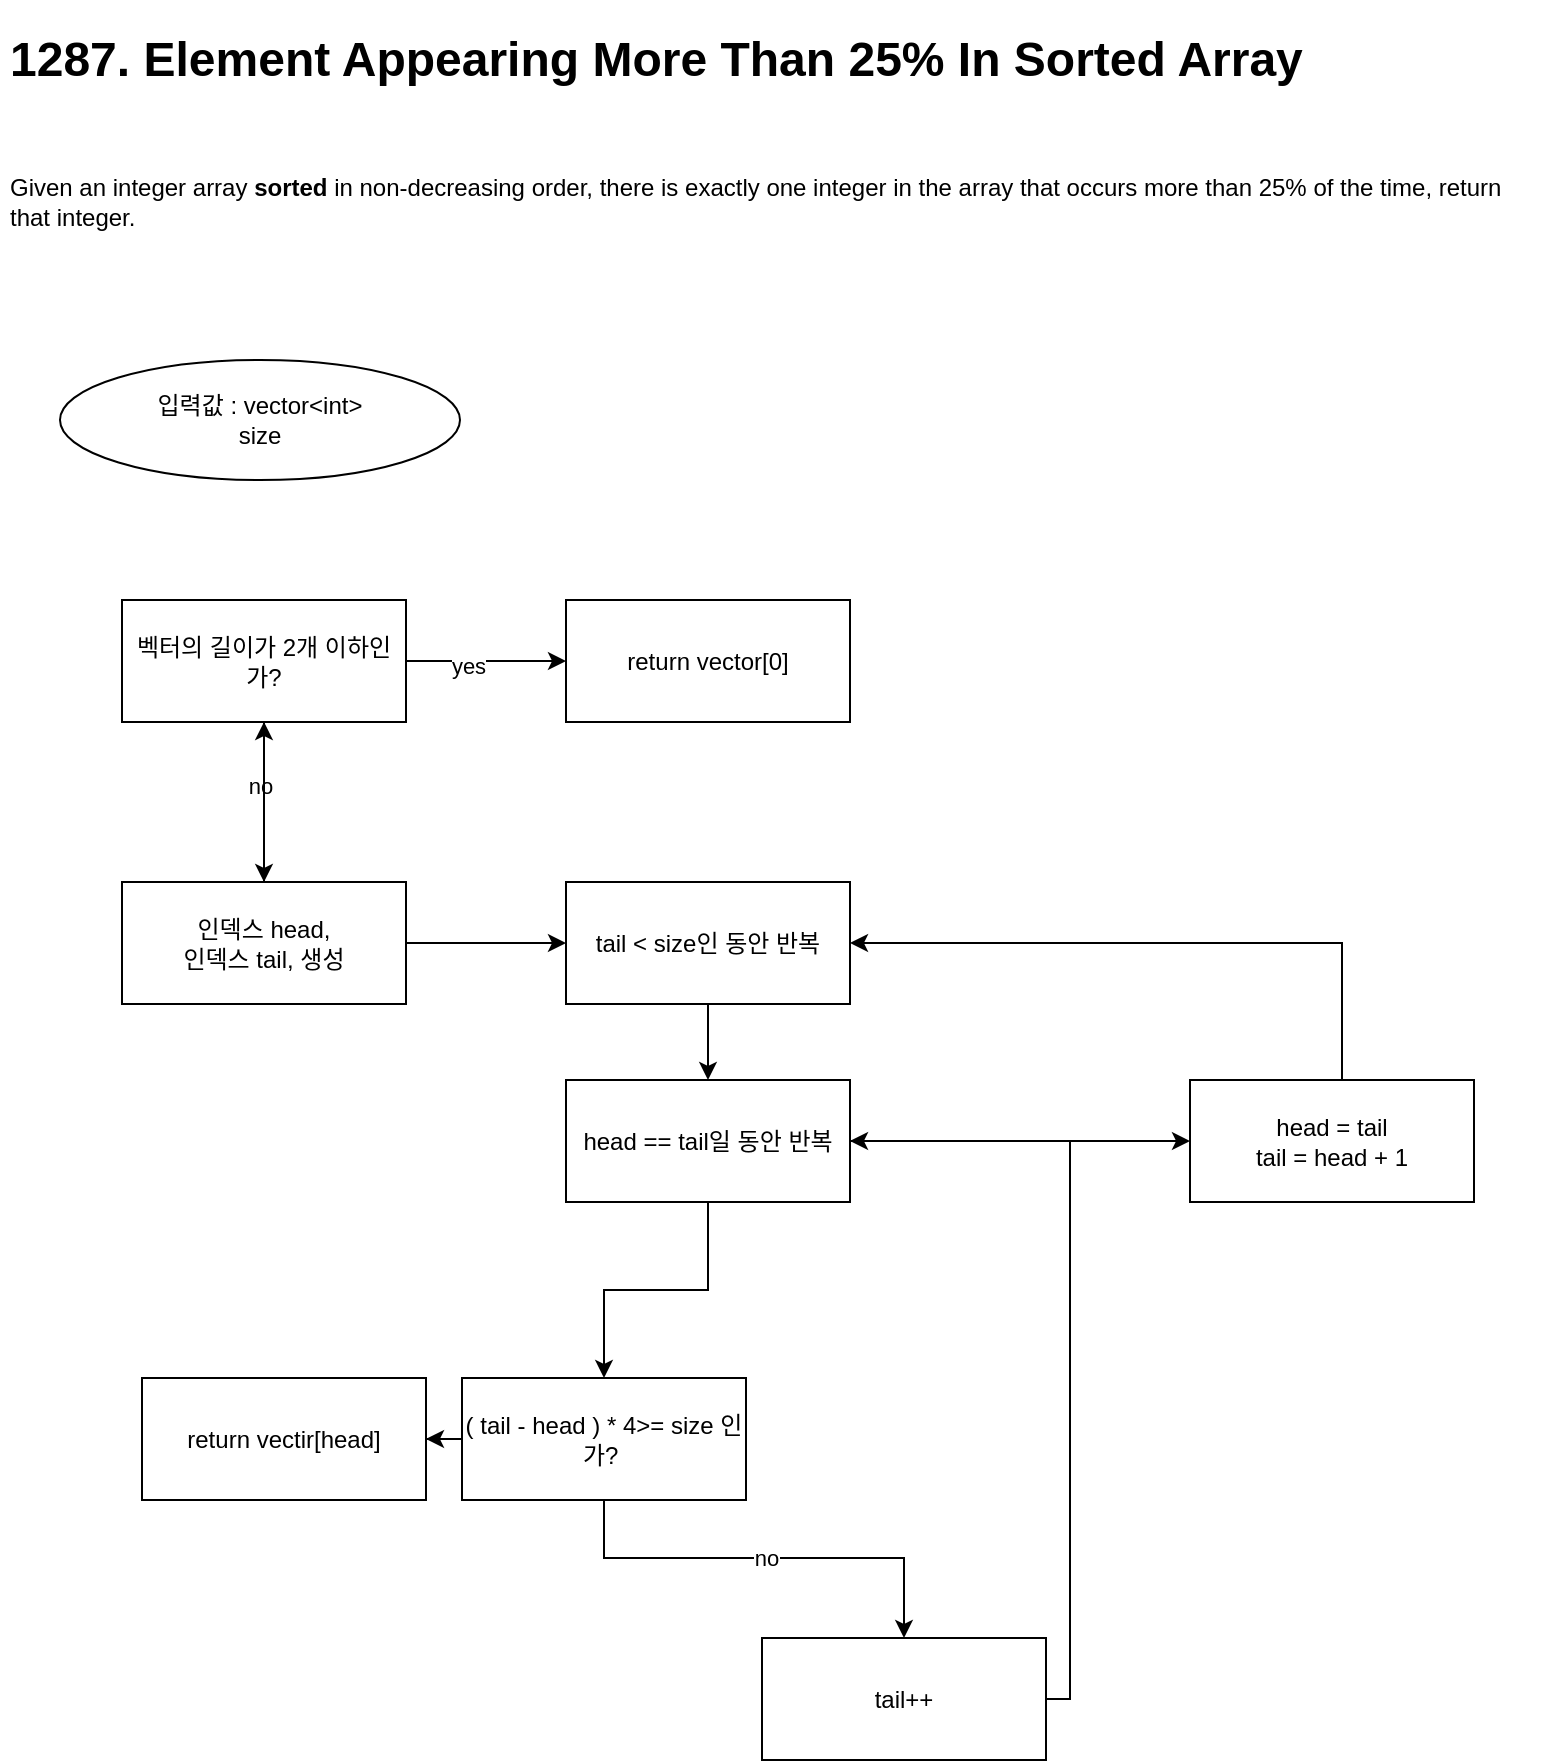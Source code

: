 <mxfile version="22.1.15" type="device">
  <diagram name="페이지-1" id="7udnFObdCA67QGpmPi0c">
    <mxGraphModel dx="1180" dy="685" grid="1" gridSize="10" guides="1" tooltips="1" connect="1" arrows="1" fold="1" page="1" pageScale="1" pageWidth="827" pageHeight="1169" math="0" shadow="0">
      <root>
        <mxCell id="0" />
        <mxCell id="1" parent="0" />
        <mxCell id="fzakhV6fVOTR4ITvQFsA-1" value="&lt;h1&gt;&lt;a tabindex=&quot;0&quot; data-token-index=&quot;0&quot; rel=&quot;noopener noreferrer&quot; class=&quot;notion-link-token notion-focusable-token notion-enable-hover&quot; style=&quot;cursor: pointer; color: inherit; overflow-wrap: break-word; text-decoration: inherit;&quot; href=&quot;https://leetcode.com/problems/element-appearing-more-than-25-in-sorted-array/&quot;&gt;1287. Element Appearing More Than 25% In Sorted Array&lt;/a&gt;&lt;br&gt;&lt;/h1&gt;&lt;p&gt;&lt;br/&gt;&lt;/p&gt;&lt;p&gt;Given an integer array&amp;nbsp;&lt;strong&gt;sorted&lt;/strong&gt;&amp;nbsp;in non-decreasing order, there is exactly one integer in the array that occurs more than 25% of the time, return that integer.&lt;/p&gt;" style="text;html=1;strokeColor=none;fillColor=none;spacing=5;spacingTop=-20;whiteSpace=wrap;overflow=hidden;rounded=0;" parent="1" vertex="1">
          <mxGeometry x="29" y="30" width="770" height="120" as="geometry" />
        </mxCell>
        <mxCell id="fzakhV6fVOTR4ITvQFsA-4" value="" style="edgeStyle=orthogonalEdgeStyle;rounded=0;orthogonalLoop=1;jettySize=auto;html=1;" parent="1" source="fzakhV6fVOTR4ITvQFsA-2" target="fzakhV6fVOTR4ITvQFsA-3" edge="1">
          <mxGeometry relative="1" as="geometry" />
        </mxCell>
        <mxCell id="fzakhV6fVOTR4ITvQFsA-17" value="no" style="edgeLabel;html=1;align=center;verticalAlign=middle;resizable=0;points=[];" parent="fzakhV6fVOTR4ITvQFsA-4" vertex="1" connectable="0">
          <mxGeometry x="-0.2" y="-2" relative="1" as="geometry">
            <mxPoint as="offset" />
          </mxGeometry>
        </mxCell>
        <mxCell id="fzakhV6fVOTR4ITvQFsA-19" value="" style="edgeStyle=orthogonalEdgeStyle;rounded=0;orthogonalLoop=1;jettySize=auto;html=1;" parent="1" source="fzakhV6fVOTR4ITvQFsA-2" target="fzakhV6fVOTR4ITvQFsA-18" edge="1">
          <mxGeometry relative="1" as="geometry" />
        </mxCell>
        <mxCell id="fzakhV6fVOTR4ITvQFsA-20" value="yes" style="edgeLabel;html=1;align=center;verticalAlign=middle;resizable=0;points=[];" parent="fzakhV6fVOTR4ITvQFsA-19" vertex="1" connectable="0">
          <mxGeometry x="-0.225" y="-1" relative="1" as="geometry">
            <mxPoint y="1" as="offset" />
          </mxGeometry>
        </mxCell>
        <mxCell id="fzakhV6fVOTR4ITvQFsA-2" value="벡터의 길이가 2개 이하인가?" style="rounded=0;whiteSpace=wrap;html=1;" parent="1" vertex="1">
          <mxGeometry x="90" y="320" width="142" height="61" as="geometry" />
        </mxCell>
        <mxCell id="fzakhV6fVOTR4ITvQFsA-6" value="" style="edgeStyle=orthogonalEdgeStyle;rounded=0;orthogonalLoop=1;jettySize=auto;html=1;exitX=0.5;exitY=1;exitDx=0;exitDy=0;" parent="1" source="fzakhV6fVOTR4ITvQFsA-43" target="fzakhV6fVOTR4ITvQFsA-5" edge="1">
          <mxGeometry relative="1" as="geometry">
            <mxPoint x="322" y="590.5" as="sourcePoint" />
          </mxGeometry>
        </mxCell>
        <mxCell id="fzakhV6fVOTR4ITvQFsA-40" value="" style="edgeStyle=orthogonalEdgeStyle;rounded=0;orthogonalLoop=1;jettySize=auto;html=1;" parent="1" source="fzakhV6fVOTR4ITvQFsA-3" target="fzakhV6fVOTR4ITvQFsA-2" edge="1">
          <mxGeometry relative="1" as="geometry" />
        </mxCell>
        <mxCell id="fzakhV6fVOTR4ITvQFsA-44" value="" style="edgeStyle=orthogonalEdgeStyle;rounded=0;orthogonalLoop=1;jettySize=auto;html=1;" parent="1" source="fzakhV6fVOTR4ITvQFsA-3" target="fzakhV6fVOTR4ITvQFsA-43" edge="1">
          <mxGeometry relative="1" as="geometry" />
        </mxCell>
        <mxCell id="fzakhV6fVOTR4ITvQFsA-3" value="인덱스 head,&lt;br&gt;인덱스 tail, 생성" style="rounded=0;whiteSpace=wrap;html=1;" parent="1" vertex="1">
          <mxGeometry x="90" y="461" width="142" height="61" as="geometry" />
        </mxCell>
        <mxCell id="fzakhV6fVOTR4ITvQFsA-27" value="" style="edgeStyle=orthogonalEdgeStyle;rounded=0;orthogonalLoop=1;jettySize=auto;html=1;" parent="1" source="fzakhV6fVOTR4ITvQFsA-5" target="fzakhV6fVOTR4ITvQFsA-26" edge="1">
          <mxGeometry relative="1" as="geometry" />
        </mxCell>
        <mxCell id="fzakhV6fVOTR4ITvQFsA-36" value="" style="edgeStyle=orthogonalEdgeStyle;rounded=0;orthogonalLoop=1;jettySize=auto;html=1;" parent="1" source="fzakhV6fVOTR4ITvQFsA-5" target="fzakhV6fVOTR4ITvQFsA-35" edge="1">
          <mxGeometry relative="1" as="geometry" />
        </mxCell>
        <mxCell id="fzakhV6fVOTR4ITvQFsA-5" value="head == tail일 동안 반복" style="rounded=0;whiteSpace=wrap;html=1;" parent="1" vertex="1">
          <mxGeometry x="312" y="560" width="142" height="61" as="geometry" />
        </mxCell>
        <mxCell id="fzakhV6fVOTR4ITvQFsA-16" value="입력값 : vector&amp;lt;int&amp;gt;&lt;br&gt;size" style="ellipse;whiteSpace=wrap;html=1;" parent="1" vertex="1">
          <mxGeometry x="59" y="200" width="200" height="60" as="geometry" />
        </mxCell>
        <mxCell id="fzakhV6fVOTR4ITvQFsA-18" value="return vector[0]" style="rounded=0;whiteSpace=wrap;html=1;" parent="1" vertex="1">
          <mxGeometry x="312" y="320" width="142" height="61" as="geometry" />
        </mxCell>
        <mxCell id="fzakhV6fVOTR4ITvQFsA-25" style="edgeStyle=orthogonalEdgeStyle;rounded=0;orthogonalLoop=1;jettySize=auto;html=1;entryX=1;entryY=0.5;entryDx=0;entryDy=0;exitX=1;exitY=0.5;exitDx=0;exitDy=0;" parent="1" source="fzakhV6fVOTR4ITvQFsA-21" target="fzakhV6fVOTR4ITvQFsA-5" edge="1">
          <mxGeometry relative="1" as="geometry">
            <Array as="points">
              <mxPoint x="564" y="870" />
              <mxPoint x="564" y="591" />
            </Array>
          </mxGeometry>
        </mxCell>
        <mxCell id="fzakhV6fVOTR4ITvQFsA-21" value="tail++" style="rounded=0;whiteSpace=wrap;html=1;" parent="1" vertex="1">
          <mxGeometry x="410" y="839" width="142" height="61" as="geometry" />
        </mxCell>
        <mxCell id="fzakhV6fVOTR4ITvQFsA-28" value="no" style="edgeStyle=orthogonalEdgeStyle;rounded=0;orthogonalLoop=1;jettySize=auto;html=1;" parent="1" source="fzakhV6fVOTR4ITvQFsA-26" target="fzakhV6fVOTR4ITvQFsA-21" edge="1">
          <mxGeometry relative="1" as="geometry">
            <Array as="points">
              <mxPoint x="331" y="799" />
              <mxPoint x="481" y="799" />
            </Array>
          </mxGeometry>
        </mxCell>
        <mxCell id="fzakhV6fVOTR4ITvQFsA-30" value="" style="edgeStyle=orthogonalEdgeStyle;rounded=0;orthogonalLoop=1;jettySize=auto;html=1;" parent="1" source="fzakhV6fVOTR4ITvQFsA-26" target="fzakhV6fVOTR4ITvQFsA-29" edge="1">
          <mxGeometry relative="1" as="geometry" />
        </mxCell>
        <mxCell id="fzakhV6fVOTR4ITvQFsA-26" value="( tail - head ) * 4&amp;gt;= size 인가?&amp;nbsp;" style="rounded=0;whiteSpace=wrap;html=1;" parent="1" vertex="1">
          <mxGeometry x="260" y="709" width="142" height="61" as="geometry" />
        </mxCell>
        <mxCell id="fzakhV6fVOTR4ITvQFsA-29" value="return vectir[head]" style="rounded=0;whiteSpace=wrap;html=1;" parent="1" vertex="1">
          <mxGeometry x="100" y="709" width="142" height="61" as="geometry" />
        </mxCell>
        <mxCell id="fzakhV6fVOTR4ITvQFsA-45" style="edgeStyle=orthogonalEdgeStyle;rounded=0;orthogonalLoop=1;jettySize=auto;html=1;entryX=1;entryY=0.5;entryDx=0;entryDy=0;" parent="1" source="fzakhV6fVOTR4ITvQFsA-35" target="fzakhV6fVOTR4ITvQFsA-43" edge="1">
          <mxGeometry relative="1" as="geometry">
            <Array as="points">
              <mxPoint x="700" y="492" />
            </Array>
          </mxGeometry>
        </mxCell>
        <mxCell id="fzakhV6fVOTR4ITvQFsA-35" value="head = tail&lt;br&gt;tail = head + 1" style="rounded=0;whiteSpace=wrap;html=1;" parent="1" vertex="1">
          <mxGeometry x="624" y="560" width="142" height="61" as="geometry" />
        </mxCell>
        <mxCell id="fzakhV6fVOTR4ITvQFsA-43" value="tail &amp;lt; size인 동안 반복" style="rounded=0;whiteSpace=wrap;html=1;" parent="1" vertex="1">
          <mxGeometry x="312" y="461" width="142" height="61" as="geometry" />
        </mxCell>
      </root>
    </mxGraphModel>
  </diagram>
</mxfile>

